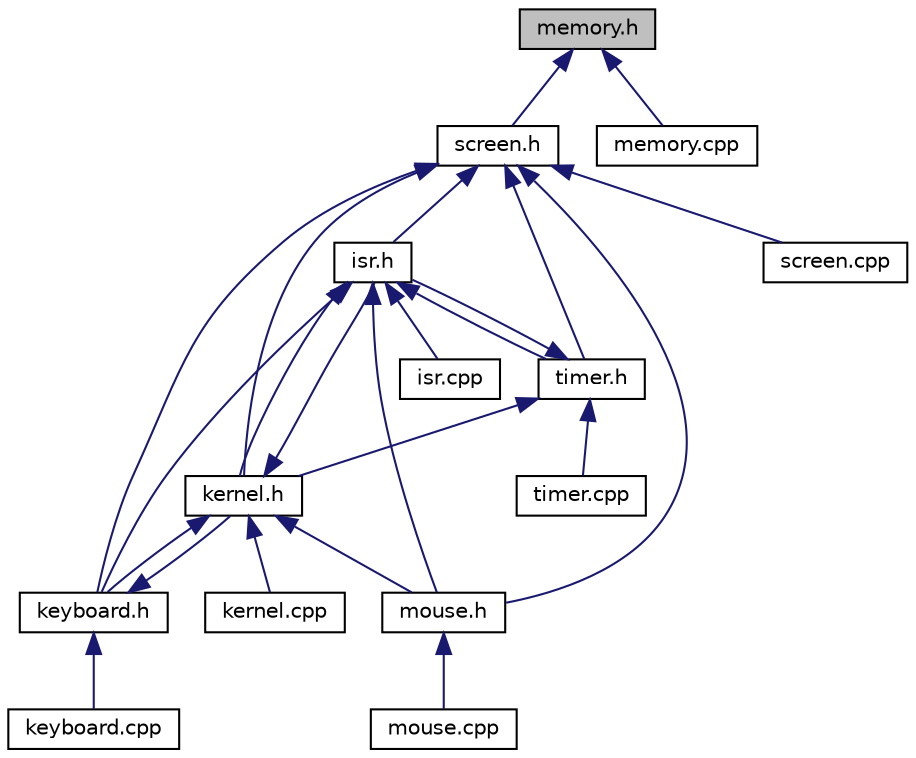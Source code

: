 digraph "memory.h"
{
 // LATEX_PDF_SIZE
  edge [fontname="Helvetica",fontsize="10",labelfontname="Helvetica",labelfontsize="10"];
  node [fontname="Helvetica",fontsize="10",shape=record];
  Node3 [label="memory.h",height=0.2,width=0.4,color="black", fillcolor="grey75", style="filled", fontcolor="black",tooltip="Memory library header file."];
  Node3 -> Node4 [dir="back",color="midnightblue",fontsize="10",style="solid",fontname="Helvetica"];
  Node4 [label="screen.h",height=0.2,width=0.4,color="black", fillcolor="white", style="filled",URL="$screen_8h.html",tooltip="Screen driver header file. Provides a class for printing and interacting with video memory."];
  Node4 -> Node5 [dir="back",color="midnightblue",fontsize="10",style="solid",fontname="Helvetica"];
  Node5 [label="isr.h",height=0.2,width=0.4,color="black", fillcolor="white", style="filled",URL="$isr_8h.html",tooltip="Interrupt Service Routine header file. Provides a class to reference all interrupt registers and perf..."];
  Node5 -> Node6 [dir="back",color="midnightblue",fontsize="10",style="solid",fontname="Helvetica"];
  Node6 [label="isr.cpp",height=0.2,width=0.4,color="black", fillcolor="white", style="filled",URL="$isr_8cpp.html",tooltip="Interrupt Service Routine definitions file."];
  Node5 -> Node7 [dir="back",color="midnightblue",fontsize="10",style="solid",fontname="Helvetica"];
  Node7 [label="kernel.h",height=0.2,width=0.4,color="black", fillcolor="white", style="filled",URL="$kernel_8h.html",tooltip="Kernel header file."];
  Node7 -> Node5 [dir="back",color="midnightblue",fontsize="10",style="solid",fontname="Helvetica"];
  Node7 -> Node8 [dir="back",color="midnightblue",fontsize="10",style="solid",fontname="Helvetica"];
  Node8 [label="keyboard.h",height=0.2,width=0.4,color="black", fillcolor="white", style="filled",URL="$keyboard_8h.html",tooltip="Keyboard driver header file. Provides a class for translating scancodes to printable characters and p..."];
  Node8 -> Node7 [dir="back",color="midnightblue",fontsize="10",style="solid",fontname="Helvetica"];
  Node8 -> Node9 [dir="back",color="midnightblue",fontsize="10",style="solid",fontname="Helvetica"];
  Node9 [label="keyboard.cpp",height=0.2,width=0.4,color="black", fillcolor="white", style="filled",URL="$keyboard_8cpp.html",tooltip="Keyboard driver definitions file."];
  Node7 -> Node10 [dir="back",color="midnightblue",fontsize="10",style="solid",fontname="Helvetica"];
  Node10 [label="mouse.h",height=0.2,width=0.4,color="black", fillcolor="white", style="filled",URL="$mouse_8h.html",tooltip="Mouse driver header file. Provides a class for all mouse related functionality at a kernel level."];
  Node10 -> Node11 [dir="back",color="midnightblue",fontsize="10",style="solid",fontname="Helvetica"];
  Node11 [label="mouse.cpp",height=0.2,width=0.4,color="black", fillcolor="white", style="filled",URL="$mouse_8cpp.html",tooltip="Mouse driver definitions file."];
  Node7 -> Node12 [dir="back",color="midnightblue",fontsize="10",style="solid",fontname="Helvetica"];
  Node12 [label="kernel.cpp",height=0.2,width=0.4,color="black", fillcolor="white", style="filled",URL="$kernel_8cpp.html",tooltip="Panix kernel main source file. Includes the kernel's kernel_main() function that helps make the jump ..."];
  Node5 -> Node13 [dir="back",color="midnightblue",fontsize="10",style="solid",fontname="Helvetica"];
  Node13 [label="timer.h",height=0.2,width=0.4,color="black", fillcolor="white", style="filled",URL="$timer_8h.html",tooltip="CPU Timer header file. Provides a class to access the timer on the CPU."];
  Node13 -> Node7 [dir="back",color="midnightblue",fontsize="10",style="solid",fontname="Helvetica"];
  Node13 -> Node5 [dir="back",color="midnightblue",fontsize="10",style="solid",fontname="Helvetica"];
  Node13 -> Node14 [dir="back",color="midnightblue",fontsize="10",style="solid",fontname="Helvetica"];
  Node14 [label="timer.cpp",height=0.2,width=0.4,color="black", fillcolor="white", style="filled",URL="$timer_8cpp.html",tooltip="Timer definitions file."];
  Node5 -> Node8 [dir="back",color="midnightblue",fontsize="10",style="solid",fontname="Helvetica"];
  Node5 -> Node10 [dir="back",color="midnightblue",fontsize="10",style="solid",fontname="Helvetica"];
  Node4 -> Node13 [dir="back",color="midnightblue",fontsize="10",style="solid",fontname="Helvetica"];
  Node4 -> Node8 [dir="back",color="midnightblue",fontsize="10",style="solid",fontname="Helvetica"];
  Node4 -> Node7 [dir="back",color="midnightblue",fontsize="10",style="solid",fontname="Helvetica"];
  Node4 -> Node10 [dir="back",color="midnightblue",fontsize="10",style="solid",fontname="Helvetica"];
  Node4 -> Node15 [dir="back",color="midnightblue",fontsize="10",style="solid",fontname="Helvetica"];
  Node15 [label="screen.cpp",height=0.2,width=0.4,color="black", fillcolor="white", style="filled",URL="$screen_8cpp.html",tooltip="Screen driver definitions file."];
  Node3 -> Node16 [dir="back",color="midnightblue",fontsize="10",style="solid",fontname="Helvetica"];
  Node16 [label="memory.cpp",height=0.2,width=0.4,color="black", fillcolor="white", style="filled",URL="$memory_8cpp.html",tooltip="Memory library definitions file."];
}
